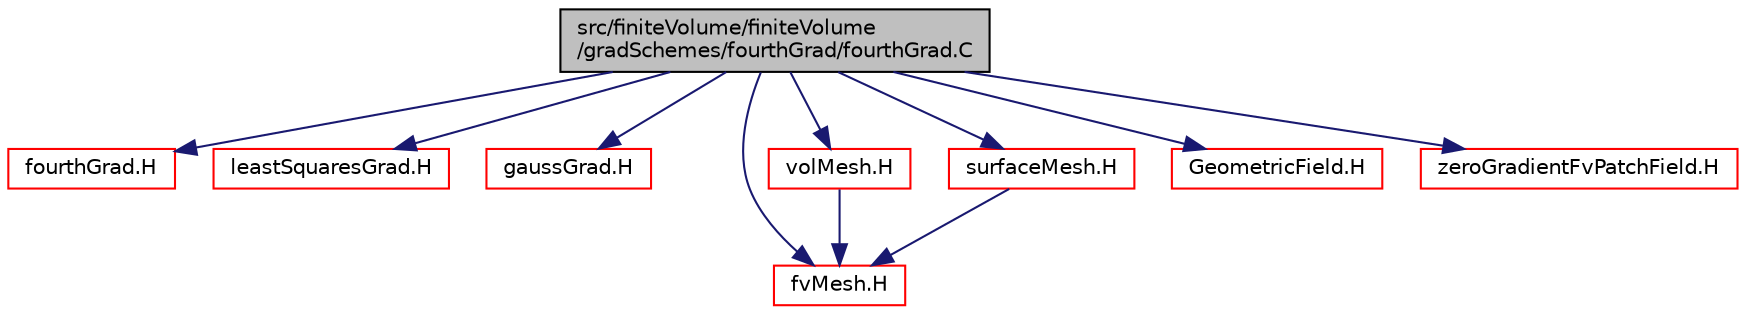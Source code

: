 digraph "src/finiteVolume/finiteVolume/gradSchemes/fourthGrad/fourthGrad.C"
{
  bgcolor="transparent";
  edge [fontname="Helvetica",fontsize="10",labelfontname="Helvetica",labelfontsize="10"];
  node [fontname="Helvetica",fontsize="10",shape=record];
  Node1 [label="src/finiteVolume/finiteVolume\l/gradSchemes/fourthGrad/fourthGrad.C",height=0.2,width=0.4,color="black", fillcolor="grey75", style="filled", fontcolor="black"];
  Node1 -> Node2 [color="midnightblue",fontsize="10",style="solid",fontname="Helvetica"];
  Node2 [label="fourthGrad.H",height=0.2,width=0.4,color="red",URL="$a05880.html"];
  Node1 -> Node3 [color="midnightblue",fontsize="10",style="solid",fontname="Helvetica"];
  Node3 [label="leastSquaresGrad.H",height=0.2,width=0.4,color="red",URL="$a05891.html"];
  Node1 -> Node4 [color="midnightblue",fontsize="10",style="solid",fontname="Helvetica"];
  Node4 [label="gaussGrad.H",height=0.2,width=0.4,color="red",URL="$a05883.html"];
  Node1 -> Node5 [color="midnightblue",fontsize="10",style="solid",fontname="Helvetica"];
  Node5 [label="fvMesh.H",height=0.2,width=0.4,color="red",URL="$a06025.html"];
  Node1 -> Node6 [color="midnightblue",fontsize="10",style="solid",fontname="Helvetica"];
  Node6 [label="volMesh.H",height=0.2,width=0.4,color="red",URL="$a06313.html"];
  Node6 -> Node5 [color="midnightblue",fontsize="10",style="solid",fontname="Helvetica"];
  Node1 -> Node7 [color="midnightblue",fontsize="10",style="solid",fontname="Helvetica"];
  Node7 [label="surfaceMesh.H",height=0.2,width=0.4,color="red",URL="$a06312.html"];
  Node7 -> Node5 [color="midnightblue",fontsize="10",style="solid",fontname="Helvetica"];
  Node1 -> Node8 [color="midnightblue",fontsize="10",style="solid",fontname="Helvetica"];
  Node8 [label="GeometricField.H",height=0.2,width=0.4,color="red",URL="$a08328.html"];
  Node1 -> Node9 [color="midnightblue",fontsize="10",style="solid",fontname="Helvetica"];
  Node9 [label="zeroGradientFvPatchField.H",height=0.2,width=0.4,color="red",URL="$a05348.html"];
}
